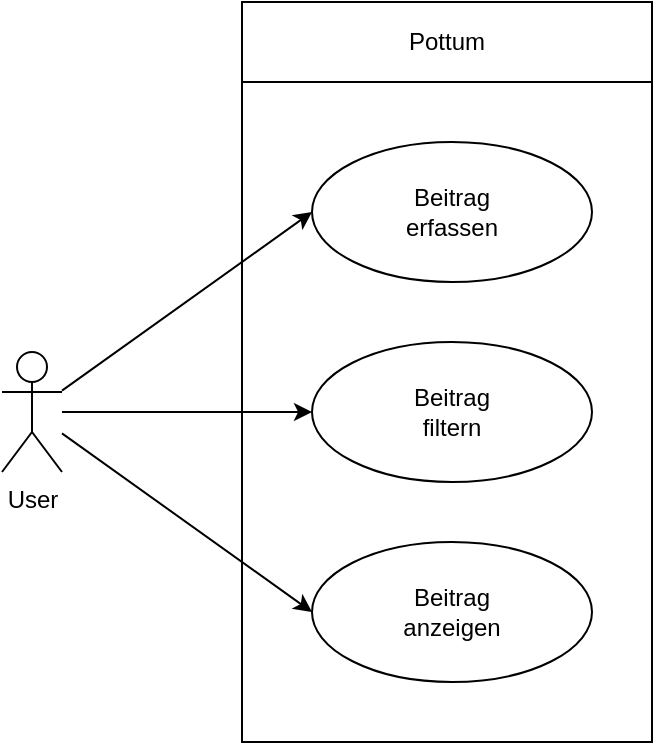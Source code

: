 <mxfile version="22.1.18" type="device">
  <diagram name="Page-1" id="DnBegjlpuCGUi2WfoPEF">
    <mxGraphModel dx="979" dy="591" grid="1" gridSize="10" guides="1" tooltips="1" connect="1" arrows="1" fold="1" page="1" pageScale="1" pageWidth="850" pageHeight="1100" math="0" shadow="0">
      <root>
        <mxCell id="0" />
        <mxCell id="1" parent="0" />
        <mxCell id="FAB6VMX6zJVX9zr2VpgF-15" value="" style="rounded=0;whiteSpace=wrap;html=1;" vertex="1" parent="1">
          <mxGeometry x="220" y="40" width="205" height="370" as="geometry" />
        </mxCell>
        <mxCell id="FAB6VMX6zJVX9zr2VpgF-16" value="Pottum" style="rounded=0;whiteSpace=wrap;html=1;" vertex="1" parent="1">
          <mxGeometry x="220" y="40" width="205" height="40" as="geometry" />
        </mxCell>
        <mxCell id="FAB6VMX6zJVX9zr2VpgF-27" style="rounded=0;orthogonalLoop=1;jettySize=auto;html=1;entryX=0;entryY=0.5;entryDx=0;entryDy=0;" edge="1" parent="1" source="FAB6VMX6zJVX9zr2VpgF-14" target="FAB6VMX6zJVX9zr2VpgF-21">
          <mxGeometry relative="1" as="geometry" />
        </mxCell>
        <mxCell id="FAB6VMX6zJVX9zr2VpgF-28" style="edgeStyle=orthogonalEdgeStyle;rounded=0;orthogonalLoop=1;jettySize=auto;html=1;" edge="1" parent="1" source="FAB6VMX6zJVX9zr2VpgF-14" target="FAB6VMX6zJVX9zr2VpgF-22">
          <mxGeometry relative="1" as="geometry" />
        </mxCell>
        <mxCell id="FAB6VMX6zJVX9zr2VpgF-29" style="rounded=0;orthogonalLoop=1;jettySize=auto;html=1;entryX=0;entryY=0.5;entryDx=0;entryDy=0;" edge="1" parent="1" source="FAB6VMX6zJVX9zr2VpgF-14" target="FAB6VMX6zJVX9zr2VpgF-23">
          <mxGeometry relative="1" as="geometry" />
        </mxCell>
        <mxCell id="FAB6VMX6zJVX9zr2VpgF-14" value="User" style="shape=umlActor;verticalLabelPosition=bottom;verticalAlign=top;html=1;" vertex="1" parent="1">
          <mxGeometry x="100" y="215" width="30" height="60" as="geometry" />
        </mxCell>
        <mxCell id="FAB6VMX6zJVX9zr2VpgF-21" value="&lt;div&gt;Beitrag&lt;/div&gt;&lt;div&gt;erfassen&lt;br&gt;&lt;/div&gt;" style="ellipse;whiteSpace=wrap;html=1;" vertex="1" parent="1">
          <mxGeometry x="255" y="110" width="140" height="70" as="geometry" />
        </mxCell>
        <mxCell id="FAB6VMX6zJVX9zr2VpgF-22" value="&lt;div&gt;Beitrag&lt;/div&gt;&lt;div&gt;filtern&lt;br&gt;&lt;/div&gt;" style="ellipse;whiteSpace=wrap;html=1;" vertex="1" parent="1">
          <mxGeometry x="255" y="210" width="140" height="70" as="geometry" />
        </mxCell>
        <mxCell id="FAB6VMX6zJVX9zr2VpgF-23" value="&lt;div&gt;Beitrag&lt;/div&gt;&lt;div&gt;anzeigen&lt;br&gt;&lt;/div&gt;" style="ellipse;whiteSpace=wrap;html=1;" vertex="1" parent="1">
          <mxGeometry x="255" y="310" width="140" height="70" as="geometry" />
        </mxCell>
      </root>
    </mxGraphModel>
  </diagram>
</mxfile>
